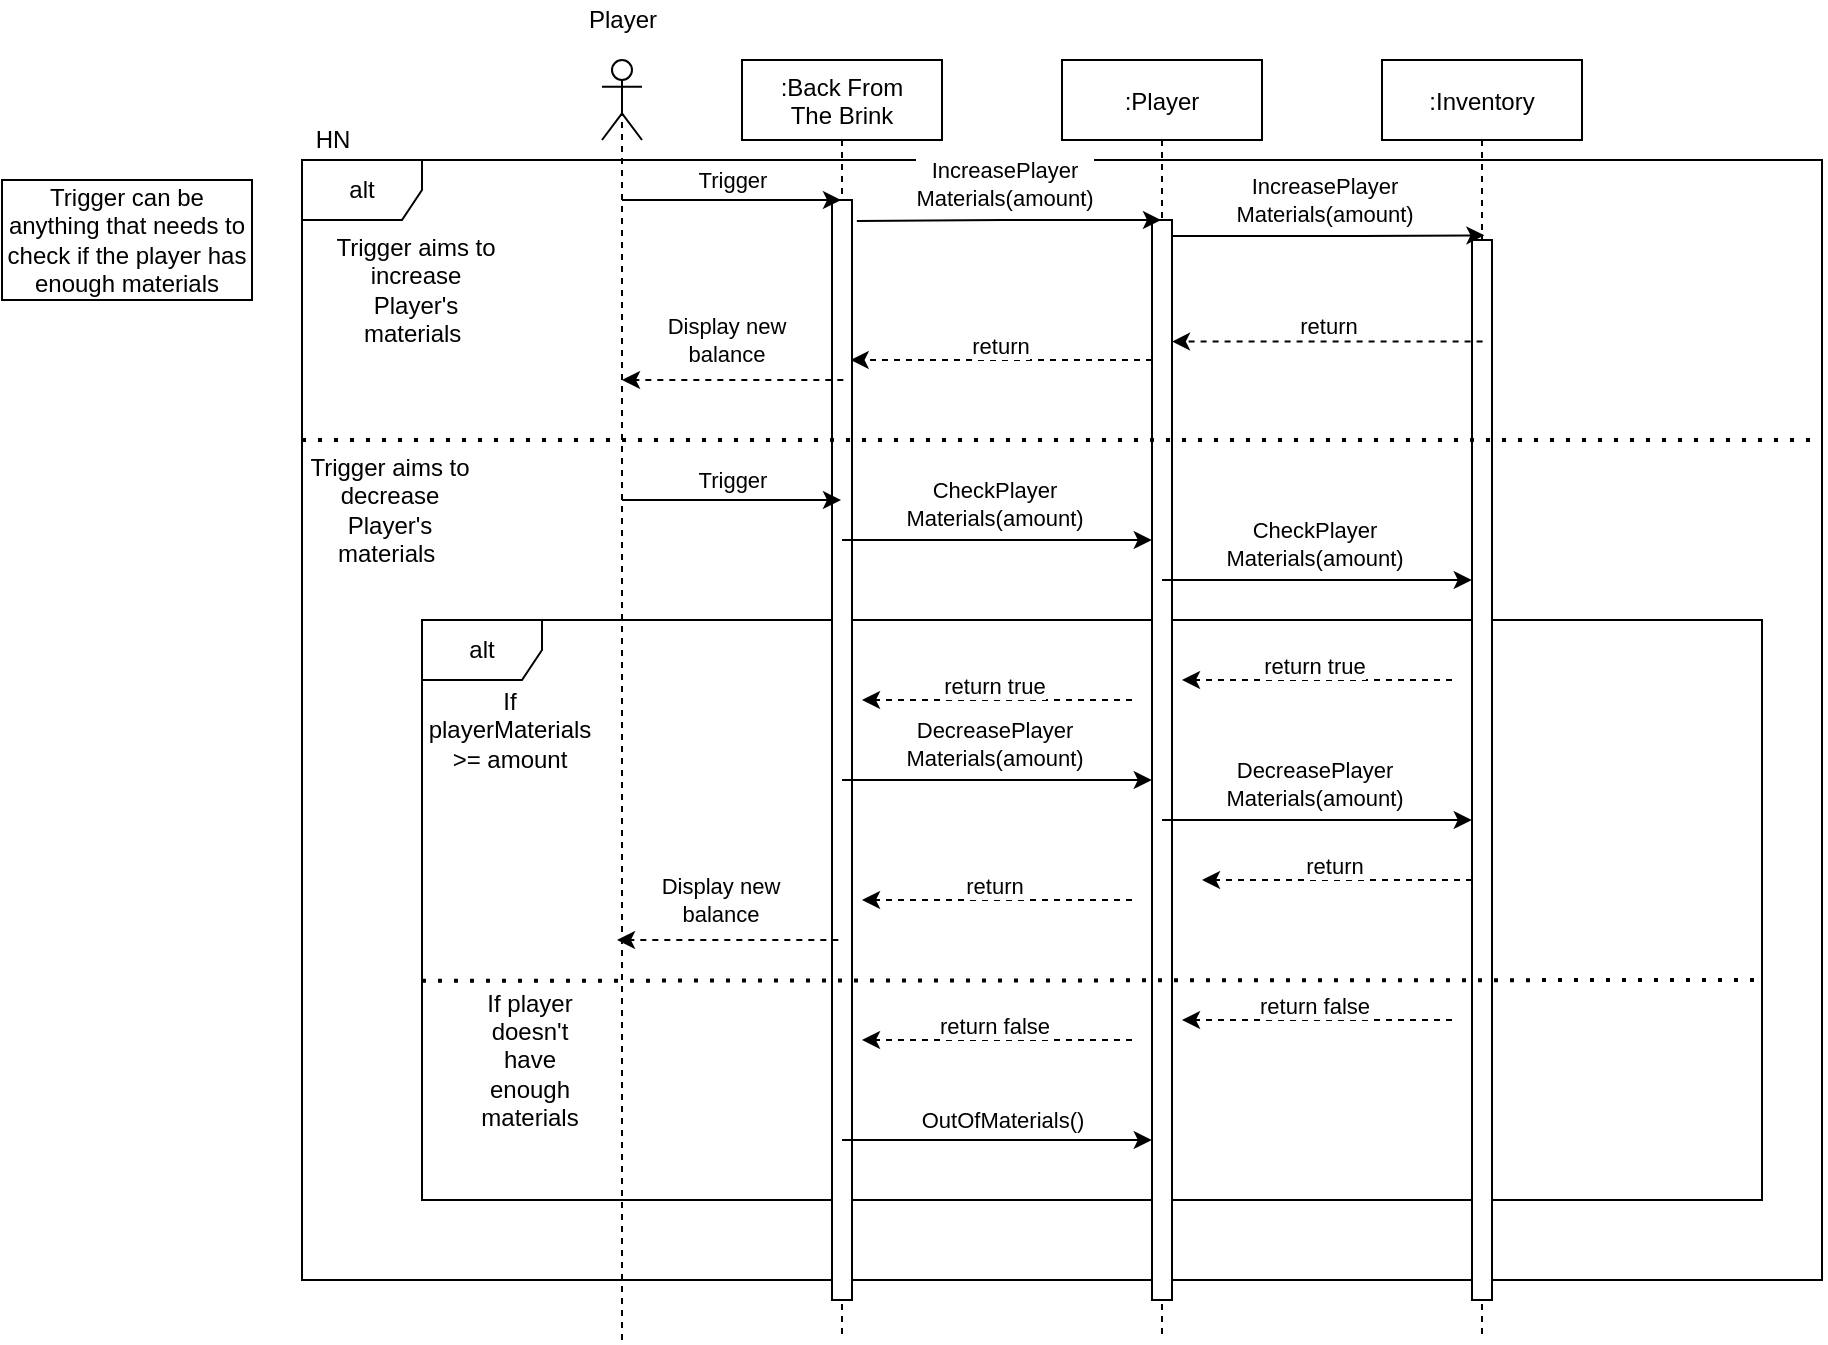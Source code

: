 <mxfile version="13.10.6" type="device"><diagram id="kgpKYQtTHZ0yAKxKKP6v" name="Page-1"><mxGraphModel dx="2059" dy="663" grid="1" gridSize="10" guides="1" tooltips="1" connect="1" arrows="1" fold="1" page="1" pageScale="1" pageWidth="850" pageHeight="1100" math="0" shadow="0"><root><mxCell id="0"/><mxCell id="1" parent="0"/><mxCell id="u-2S_OhRs1uuInYMgHcG-6" value="alt" style="shape=umlFrame;whiteSpace=wrap;html=1;" parent="1" vertex="1"><mxGeometry x="-100" y="130" width="760" height="560" as="geometry"/></mxCell><mxCell id="u-2S_OhRs1uuInYMgHcG-26" value="alt" style="shape=umlFrame;whiteSpace=wrap;html=1;" parent="1" vertex="1"><mxGeometry x="-40" y="360" width="670" height="290" as="geometry"/></mxCell><mxCell id="3nuBFxr9cyL0pnOWT2aG-1" value=":Back From&#10;The Brink" style="shape=umlLifeline;perimeter=lifelinePerimeter;container=1;collapsible=0;recursiveResize=0;rounded=0;shadow=0;strokeWidth=1;" parent="1" vertex="1"><mxGeometry x="120" y="80" width="100" height="640" as="geometry"/></mxCell><mxCell id="3nuBFxr9cyL0pnOWT2aG-2" value="" style="points=[];perimeter=orthogonalPerimeter;rounded=0;shadow=0;strokeWidth=1;" parent="3nuBFxr9cyL0pnOWT2aG-1" vertex="1"><mxGeometry x="45" y="70" width="10" height="550" as="geometry"/></mxCell><mxCell id="3nuBFxr9cyL0pnOWT2aG-5" value=":Player" style="shape=umlLifeline;perimeter=lifelinePerimeter;container=1;collapsible=0;recursiveResize=0;rounded=0;shadow=0;strokeWidth=1;" parent="1" vertex="1"><mxGeometry x="280" y="80" width="100" height="640" as="geometry"/></mxCell><mxCell id="3nuBFxr9cyL0pnOWT2aG-6" value="" style="points=[];perimeter=orthogonalPerimeter;rounded=0;shadow=0;strokeWidth=1;" parent="3nuBFxr9cyL0pnOWT2aG-5" vertex="1"><mxGeometry x="45" y="80" width="10" height="540" as="geometry"/></mxCell><mxCell id="ICzBVdSw6qREEAKZk2CO-2" value="" style="shape=umlActor;verticalLabelPosition=bottom;verticalAlign=top;html=1;" parent="1" vertex="1"><mxGeometry x="50" y="80" width="20" height="40" as="geometry"/></mxCell><mxCell id="ICzBVdSw6qREEAKZk2CO-3" value="" style="endArrow=none;dashed=1;html=1;entryX=0.5;entryY=0.5;entryDx=0;entryDy=0;entryPerimeter=0;" parent="1" target="ICzBVdSw6qREEAKZk2CO-2" edge="1"><mxGeometry width="50" height="50" relative="1" as="geometry"><mxPoint x="60" y="720" as="sourcePoint"/><mxPoint x="60" y="190" as="targetPoint"/></mxGeometry></mxCell><mxCell id="ICzBVdSw6qREEAKZk2CO-4" value=":Inventory" style="shape=umlLifeline;perimeter=lifelinePerimeter;container=1;collapsible=0;recursiveResize=0;rounded=0;shadow=0;strokeWidth=1;" parent="1" vertex="1"><mxGeometry x="440" y="80" width="100" height="640" as="geometry"/></mxCell><mxCell id="ICzBVdSw6qREEAKZk2CO-5" value="" style="points=[];perimeter=orthogonalPerimeter;rounded=0;shadow=0;strokeWidth=1;" parent="ICzBVdSw6qREEAKZk2CO-4" vertex="1"><mxGeometry x="45" y="90" width="10" height="530" as="geometry"/></mxCell><mxCell id="ICzBVdSw6qREEAKZk2CO-16" value="Player" style="text;html=1;align=center;verticalAlign=middle;resizable=0;points=[];autosize=1;" parent="1" vertex="1"><mxGeometry x="35" y="50" width="50" height="20" as="geometry"/></mxCell><mxCell id="dzJbwAdTw-zOQSNk2PBE-1" value="HN" style="text;html=1;align=center;verticalAlign=middle;resizable=0;points=[];autosize=1;" parent="1" vertex="1"><mxGeometry x="-100" y="110" width="30" height="20" as="geometry"/></mxCell><mxCell id="u-2S_OhRs1uuInYMgHcG-1" value="Trigger can be anything that needs to check if the player has enough materials" style="rounded=0;whiteSpace=wrap;html=1;" parent="1" vertex="1"><mxGeometry x="-250" y="140" width="125" height="60" as="geometry"/></mxCell><mxCell id="u-2S_OhRs1uuInYMgHcG-2" value="" style="endArrow=classic;html=1;" parent="1" target="3nuBFxr9cyL0pnOWT2aG-1" edge="1"><mxGeometry width="50" height="50" relative="1" as="geometry"><mxPoint x="60" y="150" as="sourcePoint"/><mxPoint x="110" y="150" as="targetPoint"/></mxGeometry></mxCell><mxCell id="u-2S_OhRs1uuInYMgHcG-3" value="Trigger" style="edgeLabel;html=1;align=center;verticalAlign=middle;resizable=0;points=[];" parent="u-2S_OhRs1uuInYMgHcG-2" vertex="1" connectable="0"><mxGeometry x="-0.002" y="1" relative="1" as="geometry"><mxPoint y="-9" as="offset"/></mxGeometry></mxCell><mxCell id="u-2S_OhRs1uuInYMgHcG-4" value="IncreasePlayer&lt;br&gt;Materials(amount)" style="endArrow=classic;html=1;exitX=1.244;exitY=0.019;exitDx=0;exitDy=0;exitPerimeter=0;" parent="1" source="3nuBFxr9cyL0pnOWT2aG-2" target="3nuBFxr9cyL0pnOWT2aG-5" edge="1"><mxGeometry x="-0.027" y="18" width="50" height="50" relative="1" as="geometry"><mxPoint x="180" y="160" as="sourcePoint"/><mxPoint x="275" y="160" as="targetPoint"/><mxPoint as="offset"/><Array as="points"><mxPoint x="260" y="160"/></Array></mxGeometry></mxCell><mxCell id="u-2S_OhRs1uuInYMgHcG-5" value="IncreasePlayer&lt;br&gt;Materials(amount)" style="endArrow=classic;html=1;entryX=0.512;entryY=0.137;entryDx=0;entryDy=0;entryPerimeter=0;" parent="1" source="3nuBFxr9cyL0pnOWT2aG-6" edge="1" target="ICzBVdSw6qREEAKZk2CO-4"><mxGeometry x="-0.027" y="18" width="50" height="50" relative="1" as="geometry"><mxPoint x="390" y="170" as="sourcePoint"/><mxPoint x="480" y="170" as="targetPoint"/><mxPoint as="offset"/><Array as="points"><mxPoint x="420" y="168"/></Array></mxGeometry></mxCell><mxCell id="u-2S_OhRs1uuInYMgHcG-7" value="" style="endArrow=none;dashed=1;html=1;dashPattern=1 3;strokeWidth=2;" parent="1" edge="1"><mxGeometry width="50" height="50" relative="1" as="geometry"><mxPoint x="-100" y="270" as="sourcePoint"/><mxPoint x="660" y="270" as="targetPoint"/></mxGeometry></mxCell><mxCell id="u-2S_OhRs1uuInYMgHcG-16" value="Trigger aims to increase Player's materials&amp;nbsp;" style="text;html=1;strokeColor=none;fillColor=none;align=center;verticalAlign=middle;whiteSpace=wrap;rounded=0;" parent="1" vertex="1"><mxGeometry x="-87" y="170" width="87.5" height="50" as="geometry"/></mxCell><mxCell id="u-2S_OhRs1uuInYMgHcG-17" value="Trigger aims to decrease Player's materials&amp;nbsp;" style="text;html=1;strokeColor=none;fillColor=none;align=center;verticalAlign=middle;whiteSpace=wrap;rounded=0;" parent="1" vertex="1"><mxGeometry x="-100" y="280" width="87.5" height="50" as="geometry"/></mxCell><mxCell id="u-2S_OhRs1uuInYMgHcG-18" value="" style="endArrow=classic;html=1;" parent="1" edge="1"><mxGeometry width="50" height="50" relative="1" as="geometry"><mxPoint x="60.0" y="300" as="sourcePoint"/><mxPoint x="169.5" y="300" as="targetPoint"/></mxGeometry></mxCell><mxCell id="u-2S_OhRs1uuInYMgHcG-19" value="Trigger" style="edgeLabel;html=1;align=center;verticalAlign=middle;resizable=0;points=[];" parent="u-2S_OhRs1uuInYMgHcG-18" vertex="1" connectable="0"><mxGeometry x="-0.002" y="1" relative="1" as="geometry"><mxPoint y="-9" as="offset"/></mxGeometry></mxCell><mxCell id="u-2S_OhRs1uuInYMgHcG-20" value="" style="endArrow=classic;html=1;dashed=1;exitX=0.503;exitY=0.22;exitDx=0;exitDy=0;exitPerimeter=0;" parent="1" target="3nuBFxr9cyL0pnOWT2aG-6" edge="1" source="ICzBVdSw6qREEAKZk2CO-4"><mxGeometry width="50" height="50" relative="1" as="geometry"><mxPoint x="470" y="208" as="sourcePoint"/><mxPoint x="240" y="270" as="targetPoint"/></mxGeometry></mxCell><mxCell id="u-2S_OhRs1uuInYMgHcG-21" value="return" style="edgeLabel;html=1;align=center;verticalAlign=middle;resizable=0;points=[];" parent="u-2S_OhRs1uuInYMgHcG-20" vertex="1" connectable="0"><mxGeometry x="-0.185" y="1" relative="1" as="geometry"><mxPoint x="-14.28" y="-8.56" as="offset"/></mxGeometry></mxCell><mxCell id="u-2S_OhRs1uuInYMgHcG-22" value="" style="endArrow=classic;html=1;exitX=0.066;exitY=0.939;exitDx=0;exitDy=0;exitPerimeter=0;dashed=1;" parent="1" edge="1"><mxGeometry width="50" height="50" relative="1" as="geometry"><mxPoint x="325.0" y="230.0" as="sourcePoint"/><mxPoint x="174.34" y="230.0" as="targetPoint"/></mxGeometry></mxCell><mxCell id="u-2S_OhRs1uuInYMgHcG-23" value="return" style="edgeLabel;html=1;align=center;verticalAlign=middle;resizable=0;points=[];" parent="u-2S_OhRs1uuInYMgHcG-22" vertex="1" connectable="0"><mxGeometry x="-0.185" y="1" relative="1" as="geometry"><mxPoint x="-14.28" y="-8.56" as="offset"/></mxGeometry></mxCell><mxCell id="u-2S_OhRs1uuInYMgHcG-24" value="" style="endArrow=classic;html=1;exitX=0.066;exitY=0.939;exitDx=0;exitDy=0;exitPerimeter=0;dashed=1;" parent="1" edge="1"><mxGeometry width="50" height="50" relative="1" as="geometry"><mxPoint x="170.66" y="240" as="sourcePoint"/><mxPoint x="60" y="240" as="targetPoint"/></mxGeometry></mxCell><mxCell id="u-2S_OhRs1uuInYMgHcG-25" value="Display new &lt;br&gt;balance" style="edgeLabel;html=1;align=center;verticalAlign=middle;resizable=0;points=[];" parent="u-2S_OhRs1uuInYMgHcG-24" vertex="1" connectable="0"><mxGeometry x="-0.185" y="1" relative="1" as="geometry"><mxPoint x="-14.28" y="-21" as="offset"/></mxGeometry></mxCell><mxCell id="u-2S_OhRs1uuInYMgHcG-27" value="If playerMaterials &amp;gt;= amount" style="text;html=1;strokeColor=none;fillColor=none;align=center;verticalAlign=middle;whiteSpace=wrap;rounded=0;" parent="1" vertex="1"><mxGeometry x="-40" y="390" width="87.5" height="50" as="geometry"/></mxCell><mxCell id="u-2S_OhRs1uuInYMgHcG-28" value="CheckPlayer&lt;br&gt;Materials(amount)" style="endArrow=classic;html=1;exitX=0.962;exitY=0.042;exitDx=0;exitDy=0;exitPerimeter=0;" parent="1" edge="1"><mxGeometry x="-0.027" y="18" width="50" height="50" relative="1" as="geometry"><mxPoint x="170.0" y="320.0" as="sourcePoint"/><mxPoint x="324.88" y="320.0" as="targetPoint"/><mxPoint as="offset"/></mxGeometry></mxCell><mxCell id="u-2S_OhRs1uuInYMgHcG-29" value="CheckPlayer&lt;br&gt;Materials(amount)" style="endArrow=classic;html=1;exitX=0.962;exitY=0.042;exitDx=0;exitDy=0;exitPerimeter=0;" parent="1" edge="1"><mxGeometry x="-0.027" y="18" width="50" height="50" relative="1" as="geometry"><mxPoint x="330.0" y="340.0" as="sourcePoint"/><mxPoint x="484.88" y="340.0" as="targetPoint"/><mxPoint as="offset"/></mxGeometry></mxCell><mxCell id="u-2S_OhRs1uuInYMgHcG-30" value="" style="endArrow=classic;html=1;dashed=1;" parent="1" edge="1"><mxGeometry width="50" height="50" relative="1" as="geometry"><mxPoint x="475" y="390" as="sourcePoint"/><mxPoint x="340.0" y="390" as="targetPoint"/></mxGeometry></mxCell><mxCell id="u-2S_OhRs1uuInYMgHcG-31" value="return true" style="edgeLabel;html=1;align=center;verticalAlign=middle;resizable=0;points=[];" parent="u-2S_OhRs1uuInYMgHcG-30" vertex="1" connectable="0"><mxGeometry x="-0.185" y="1" relative="1" as="geometry"><mxPoint x="-14.28" y="-8.56" as="offset"/></mxGeometry></mxCell><mxCell id="u-2S_OhRs1uuInYMgHcG-32" value="" style="endArrow=classic;html=1;dashed=1;" parent="1" edge="1"><mxGeometry width="50" height="50" relative="1" as="geometry"><mxPoint x="315" y="400.0" as="sourcePoint"/><mxPoint x="180.0" y="400.0" as="targetPoint"/></mxGeometry></mxCell><mxCell id="u-2S_OhRs1uuInYMgHcG-33" value="return true" style="edgeLabel;html=1;align=center;verticalAlign=middle;resizable=0;points=[];" parent="u-2S_OhRs1uuInYMgHcG-32" vertex="1" connectable="0"><mxGeometry x="-0.185" y="1" relative="1" as="geometry"><mxPoint x="-14.28" y="-8.56" as="offset"/></mxGeometry></mxCell><mxCell id="u-2S_OhRs1uuInYMgHcG-34" value="DecreasePlayer&lt;br&gt;Materials(amount)" style="endArrow=classic;html=1;exitX=0.962;exitY=0.042;exitDx=0;exitDy=0;exitPerimeter=0;" parent="1" edge="1"><mxGeometry x="-0.027" y="18" width="50" height="50" relative="1" as="geometry"><mxPoint x="170.0" y="440.0" as="sourcePoint"/><mxPoint x="324.88" y="440.0" as="targetPoint"/><mxPoint as="offset"/></mxGeometry></mxCell><mxCell id="u-2S_OhRs1uuInYMgHcG-35" value="DecreasePlayer&lt;br&gt;Materials(amount)" style="endArrow=classic;html=1;exitX=0.962;exitY=0.042;exitDx=0;exitDy=0;exitPerimeter=0;" parent="1" edge="1"><mxGeometry x="-0.027" y="18" width="50" height="50" relative="1" as="geometry"><mxPoint x="330.0" y="460.0" as="sourcePoint"/><mxPoint x="484.88" y="460.0" as="targetPoint"/><mxPoint as="offset"/></mxGeometry></mxCell><mxCell id="u-2S_OhRs1uuInYMgHcG-36" value="" style="endArrow=classic;html=1;dashed=1;" parent="1" edge="1"><mxGeometry width="50" height="50" relative="1" as="geometry"><mxPoint x="485" y="490.0" as="sourcePoint"/><mxPoint x="350.0" y="490.0" as="targetPoint"/></mxGeometry></mxCell><mxCell id="u-2S_OhRs1uuInYMgHcG-37" value="return" style="edgeLabel;html=1;align=center;verticalAlign=middle;resizable=0;points=[];" parent="u-2S_OhRs1uuInYMgHcG-36" vertex="1" connectable="0"><mxGeometry x="-0.185" y="1" relative="1" as="geometry"><mxPoint x="-14.28" y="-8.56" as="offset"/></mxGeometry></mxCell><mxCell id="u-2S_OhRs1uuInYMgHcG-38" value="" style="endArrow=classic;html=1;dashed=1;" parent="1" edge="1"><mxGeometry width="50" height="50" relative="1" as="geometry"><mxPoint x="315" y="500" as="sourcePoint"/><mxPoint x="180.0" y="500" as="targetPoint"/></mxGeometry></mxCell><mxCell id="u-2S_OhRs1uuInYMgHcG-39" value="return" style="edgeLabel;html=1;align=center;verticalAlign=middle;resizable=0;points=[];" parent="u-2S_OhRs1uuInYMgHcG-38" vertex="1" connectable="0"><mxGeometry x="-0.185" y="1" relative="1" as="geometry"><mxPoint x="-14.28" y="-8.56" as="offset"/></mxGeometry></mxCell><mxCell id="u-2S_OhRs1uuInYMgHcG-44" value="" style="endArrow=classic;html=1;exitX=0.066;exitY=0.939;exitDx=0;exitDy=0;exitPerimeter=0;dashed=1;" parent="1" edge="1"><mxGeometry width="50" height="50" relative="1" as="geometry"><mxPoint x="168.16" y="520" as="sourcePoint"/><mxPoint x="57.5" y="520" as="targetPoint"/></mxGeometry></mxCell><mxCell id="u-2S_OhRs1uuInYMgHcG-45" value="Display new &lt;br&gt;balance" style="edgeLabel;html=1;align=center;verticalAlign=middle;resizable=0;points=[];" parent="u-2S_OhRs1uuInYMgHcG-44" vertex="1" connectable="0"><mxGeometry x="-0.185" y="1" relative="1" as="geometry"><mxPoint x="-14.28" y="-21" as="offset"/></mxGeometry></mxCell><mxCell id="u-2S_OhRs1uuInYMgHcG-46" value="" style="endArrow=none;dashed=1;html=1;dashPattern=1 3;strokeWidth=2;exitX=0;exitY=0.622;exitDx=0;exitDy=0;exitPerimeter=0;" parent="1" source="u-2S_OhRs1uuInYMgHcG-26" edge="1"><mxGeometry width="50" height="50" relative="1" as="geometry"><mxPoint x="-20" y="540" as="sourcePoint"/><mxPoint x="630" y="540" as="targetPoint"/></mxGeometry></mxCell><mxCell id="u-2S_OhRs1uuInYMgHcG-47" value="If player doesn't have enough materials" style="text;html=1;strokeColor=none;fillColor=none;align=center;verticalAlign=middle;whiteSpace=wrap;rounded=0;" parent="1" vertex="1"><mxGeometry x="-20" y="550" width="67.5" height="60" as="geometry"/></mxCell><mxCell id="u-2S_OhRs1uuInYMgHcG-48" value="" style="endArrow=classic;html=1;dashed=1;" parent="1" edge="1"><mxGeometry width="50" height="50" relative="1" as="geometry"><mxPoint x="475" y="560.0" as="sourcePoint"/><mxPoint x="340.0" y="560.0" as="targetPoint"/></mxGeometry></mxCell><mxCell id="u-2S_OhRs1uuInYMgHcG-49" value="return false" style="edgeLabel;html=1;align=center;verticalAlign=middle;resizable=0;points=[];" parent="u-2S_OhRs1uuInYMgHcG-48" vertex="1" connectable="0"><mxGeometry x="-0.185" y="1" relative="1" as="geometry"><mxPoint x="-14.28" y="-8.56" as="offset"/></mxGeometry></mxCell><mxCell id="u-2S_OhRs1uuInYMgHcG-50" value="" style="endArrow=classic;html=1;dashed=1;" parent="1" edge="1"><mxGeometry width="50" height="50" relative="1" as="geometry"><mxPoint x="315" y="570" as="sourcePoint"/><mxPoint x="180.0" y="570" as="targetPoint"/></mxGeometry></mxCell><mxCell id="u-2S_OhRs1uuInYMgHcG-51" value="return false" style="edgeLabel;html=1;align=center;verticalAlign=middle;resizable=0;points=[];" parent="u-2S_OhRs1uuInYMgHcG-50" vertex="1" connectable="0"><mxGeometry x="-0.185" y="1" relative="1" as="geometry"><mxPoint x="-14.28" y="-8.56" as="offset"/></mxGeometry></mxCell><mxCell id="u-2S_OhRs1uuInYMgHcG-52" value="OutOfMaterials()" style="endArrow=classic;html=1;exitX=0.962;exitY=0.042;exitDx=0;exitDy=0;exitPerimeter=0;" parent="1" edge="1"><mxGeometry x="0.033" y="10" width="50" height="50" relative="1" as="geometry"><mxPoint x="170.0" y="620.0" as="sourcePoint"/><mxPoint x="324.88" y="620.0" as="targetPoint"/><mxPoint as="offset"/></mxGeometry></mxCell></root></mxGraphModel></diagram></mxfile>